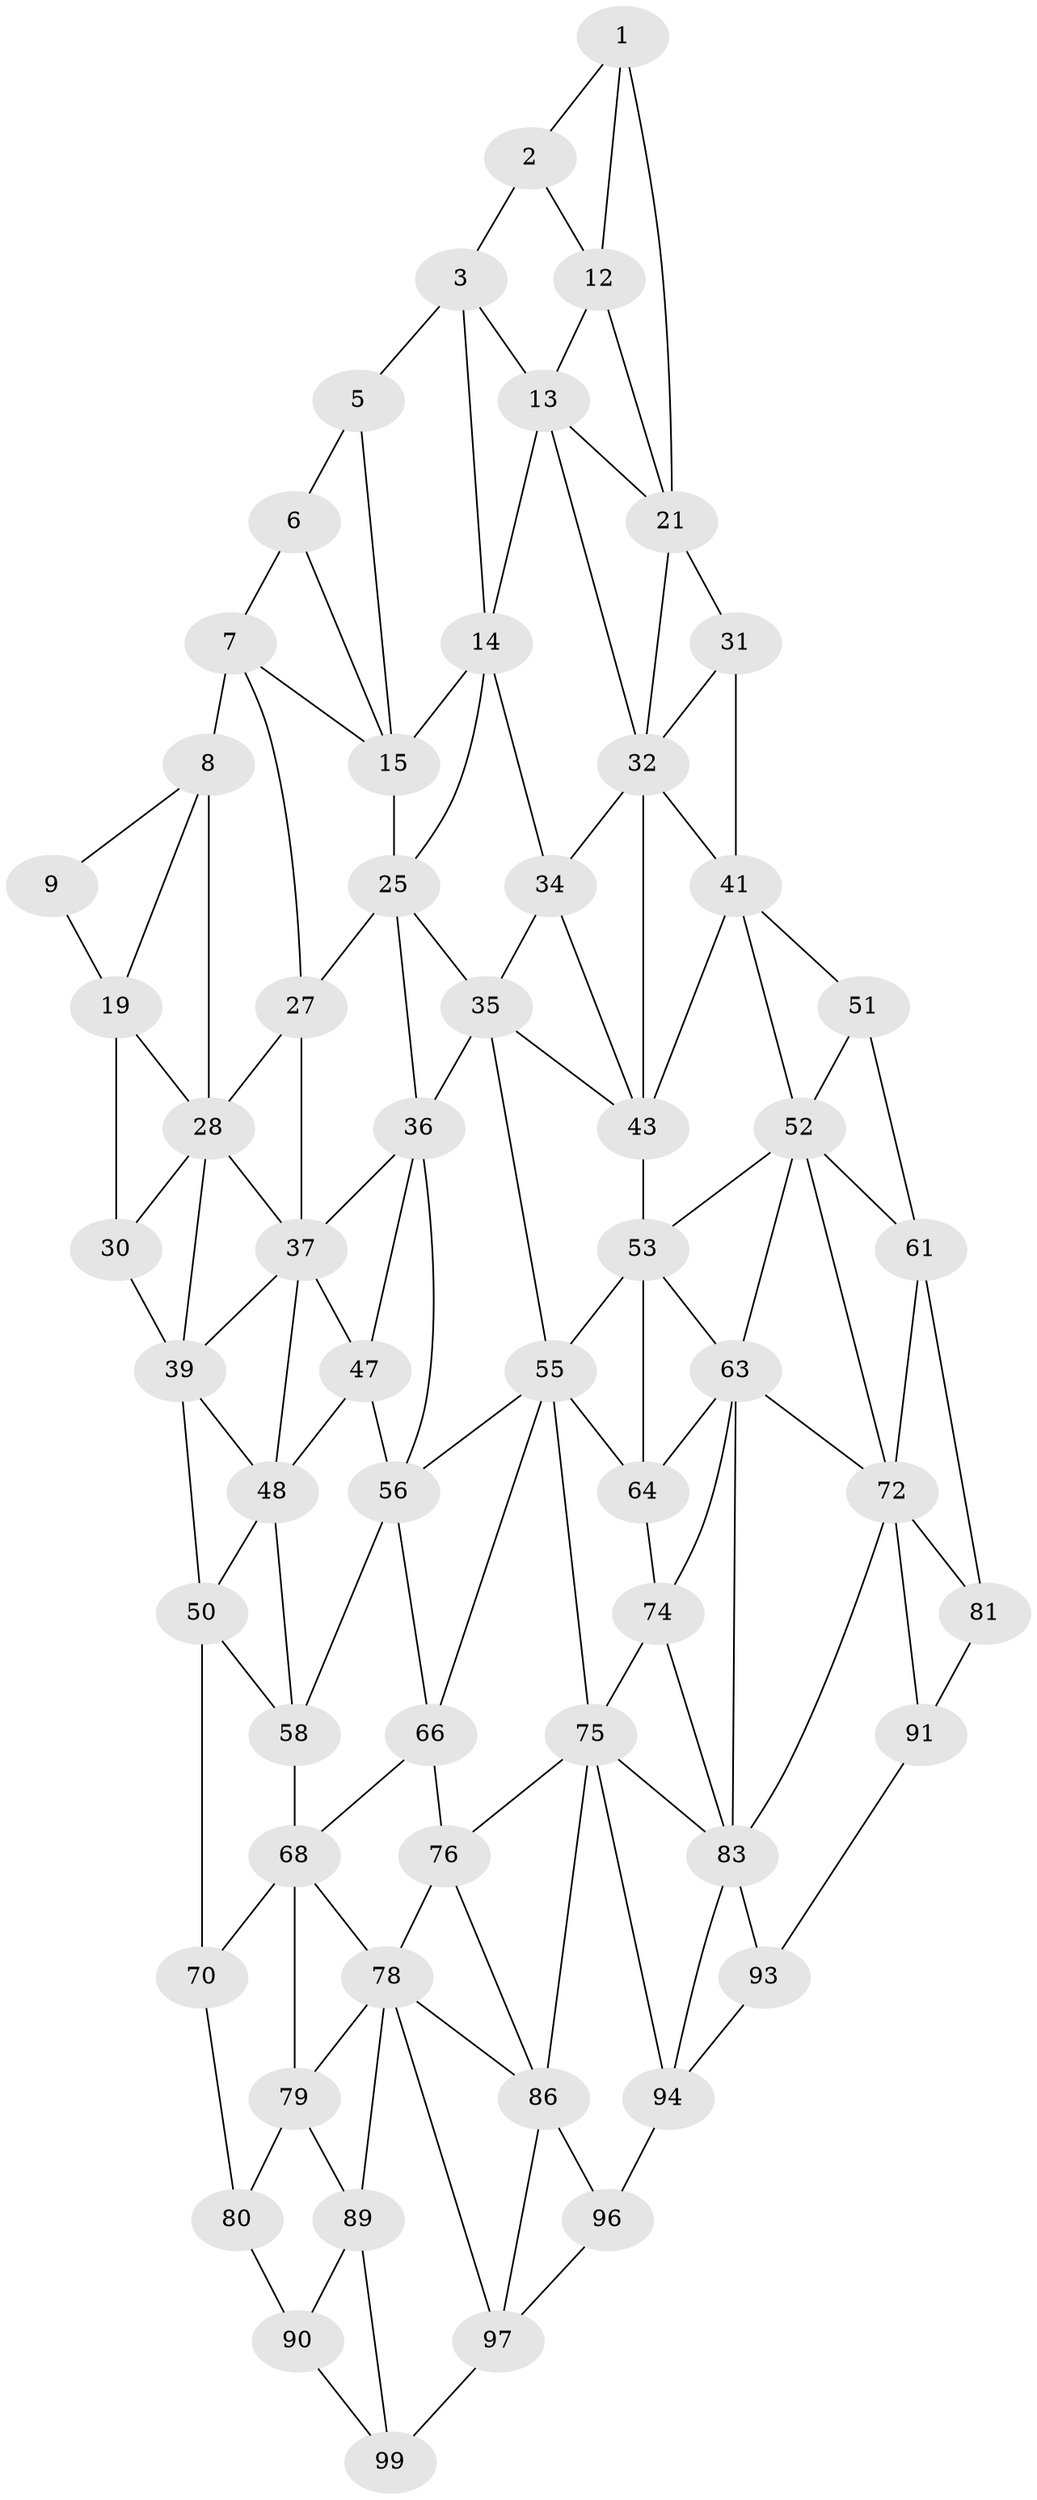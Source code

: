 // original degree distribution, {2: 0.04, 3: 0.32, 4: 0.64}
// Generated by graph-tools (version 1.1) at 2025/11/02/21/25 10:11:12]
// undirected, 60 vertices, 129 edges
graph export_dot {
graph [start="1"]
  node [color=gray90,style=filled];
  1 [super="+11"];
  2;
  3 [super="+4"];
  5;
  6;
  7 [super="+17"];
  8 [super="+18"];
  9 [super="+10"];
  12;
  13 [super="+23"];
  14 [super="+24"];
  15 [super="+16"];
  19 [super="+20"];
  21 [super="+22"];
  25 [super="+26"];
  27;
  28 [super="+29"];
  30;
  31;
  32 [super="+33"];
  34;
  35 [super="+45"];
  36 [super="+46"];
  37 [super="+38"];
  39 [super="+40"];
  41 [super="+42"];
  43 [super="+44"];
  47;
  48 [super="+49"];
  50 [super="+60"];
  51;
  52 [super="+62"];
  53 [super="+54"];
  55 [super="+65"];
  56 [super="+57"];
  58 [super="+59"];
  61 [super="+71"];
  63 [super="+73"];
  64;
  66 [super="+67"];
  68 [super="+69"];
  70;
  72 [super="+82"];
  74;
  75 [super="+85"];
  76 [super="+77"];
  78 [super="+88"];
  79;
  80;
  81;
  83 [super="+84"];
  86 [super="+87"];
  89;
  90;
  91 [super="+92"];
  93;
  94 [super="+95"];
  96;
  97 [super="+98"];
  99 [super="+100"];
  1 -- 2;
  1 -- 12;
  1 -- 21;
  2 -- 12;
  2 -- 3;
  3 -- 13;
  3 -- 5;
  3 -- 14;
  5 -- 15;
  5 -- 6;
  6 -- 7;
  6 -- 15;
  7 -- 8 [weight=2];
  7 -- 27;
  7 -- 15;
  8 -- 9;
  8 -- 19;
  8 -- 28;
  9 -- 19 [weight=2];
  12 -- 13;
  12 -- 21;
  13 -- 14 [weight=2];
  13 -- 32;
  13 -- 21;
  14 -- 15;
  14 -- 25;
  14 -- 34;
  15 -- 25 [weight=2];
  19 -- 28;
  19 -- 30;
  21 -- 31;
  21 -- 32;
  25 -- 35;
  25 -- 27;
  25 -- 36;
  27 -- 37;
  27 -- 28;
  28 -- 30;
  28 -- 39;
  28 -- 37;
  30 -- 39;
  31 -- 41;
  31 -- 32;
  32 -- 34;
  32 -- 43;
  32 -- 41;
  34 -- 35;
  34 -- 43;
  35 -- 36 [weight=2];
  35 -- 55;
  35 -- 43;
  36 -- 37;
  36 -- 56;
  36 -- 47;
  37 -- 47;
  37 -- 48;
  37 -- 39;
  39 -- 50;
  39 -- 48;
  41 -- 51;
  41 -- 43;
  41 -- 52;
  43 -- 53 [weight=2];
  47 -- 48;
  47 -- 56;
  48 -- 58 [weight=2];
  48 -- 50;
  50 -- 70;
  50 -- 58;
  51 -- 61;
  51 -- 52;
  52 -- 53;
  52 -- 72;
  52 -- 61;
  52 -- 63;
  53 -- 63;
  53 -- 64;
  53 -- 55;
  55 -- 56;
  55 -- 64;
  55 -- 66;
  55 -- 75;
  56 -- 66 [weight=2];
  56 -- 58;
  58 -- 68 [weight=2];
  61 -- 72;
  61 -- 81;
  63 -- 64;
  63 -- 72;
  63 -- 74;
  63 -- 83;
  64 -- 74;
  66 -- 76 [weight=2];
  66 -- 68;
  68 -- 78;
  68 -- 70;
  68 -- 79;
  70 -- 80;
  72 -- 81;
  72 -- 83;
  72 -- 91;
  74 -- 75;
  74 -- 83;
  75 -- 76;
  75 -- 86;
  75 -- 83;
  75 -- 94;
  76 -- 86 [weight=2];
  76 -- 78;
  78 -- 79;
  78 -- 89;
  78 -- 97;
  78 -- 86;
  79 -- 89;
  79 -- 80;
  80 -- 90;
  81 -- 91;
  83 -- 93;
  83 -- 94;
  86 -- 96;
  86 -- 97;
  89 -- 99;
  89 -- 90;
  90 -- 99;
  91 -- 93;
  93 -- 94;
  94 -- 96;
  96 -- 97;
  97 -- 99;
}
